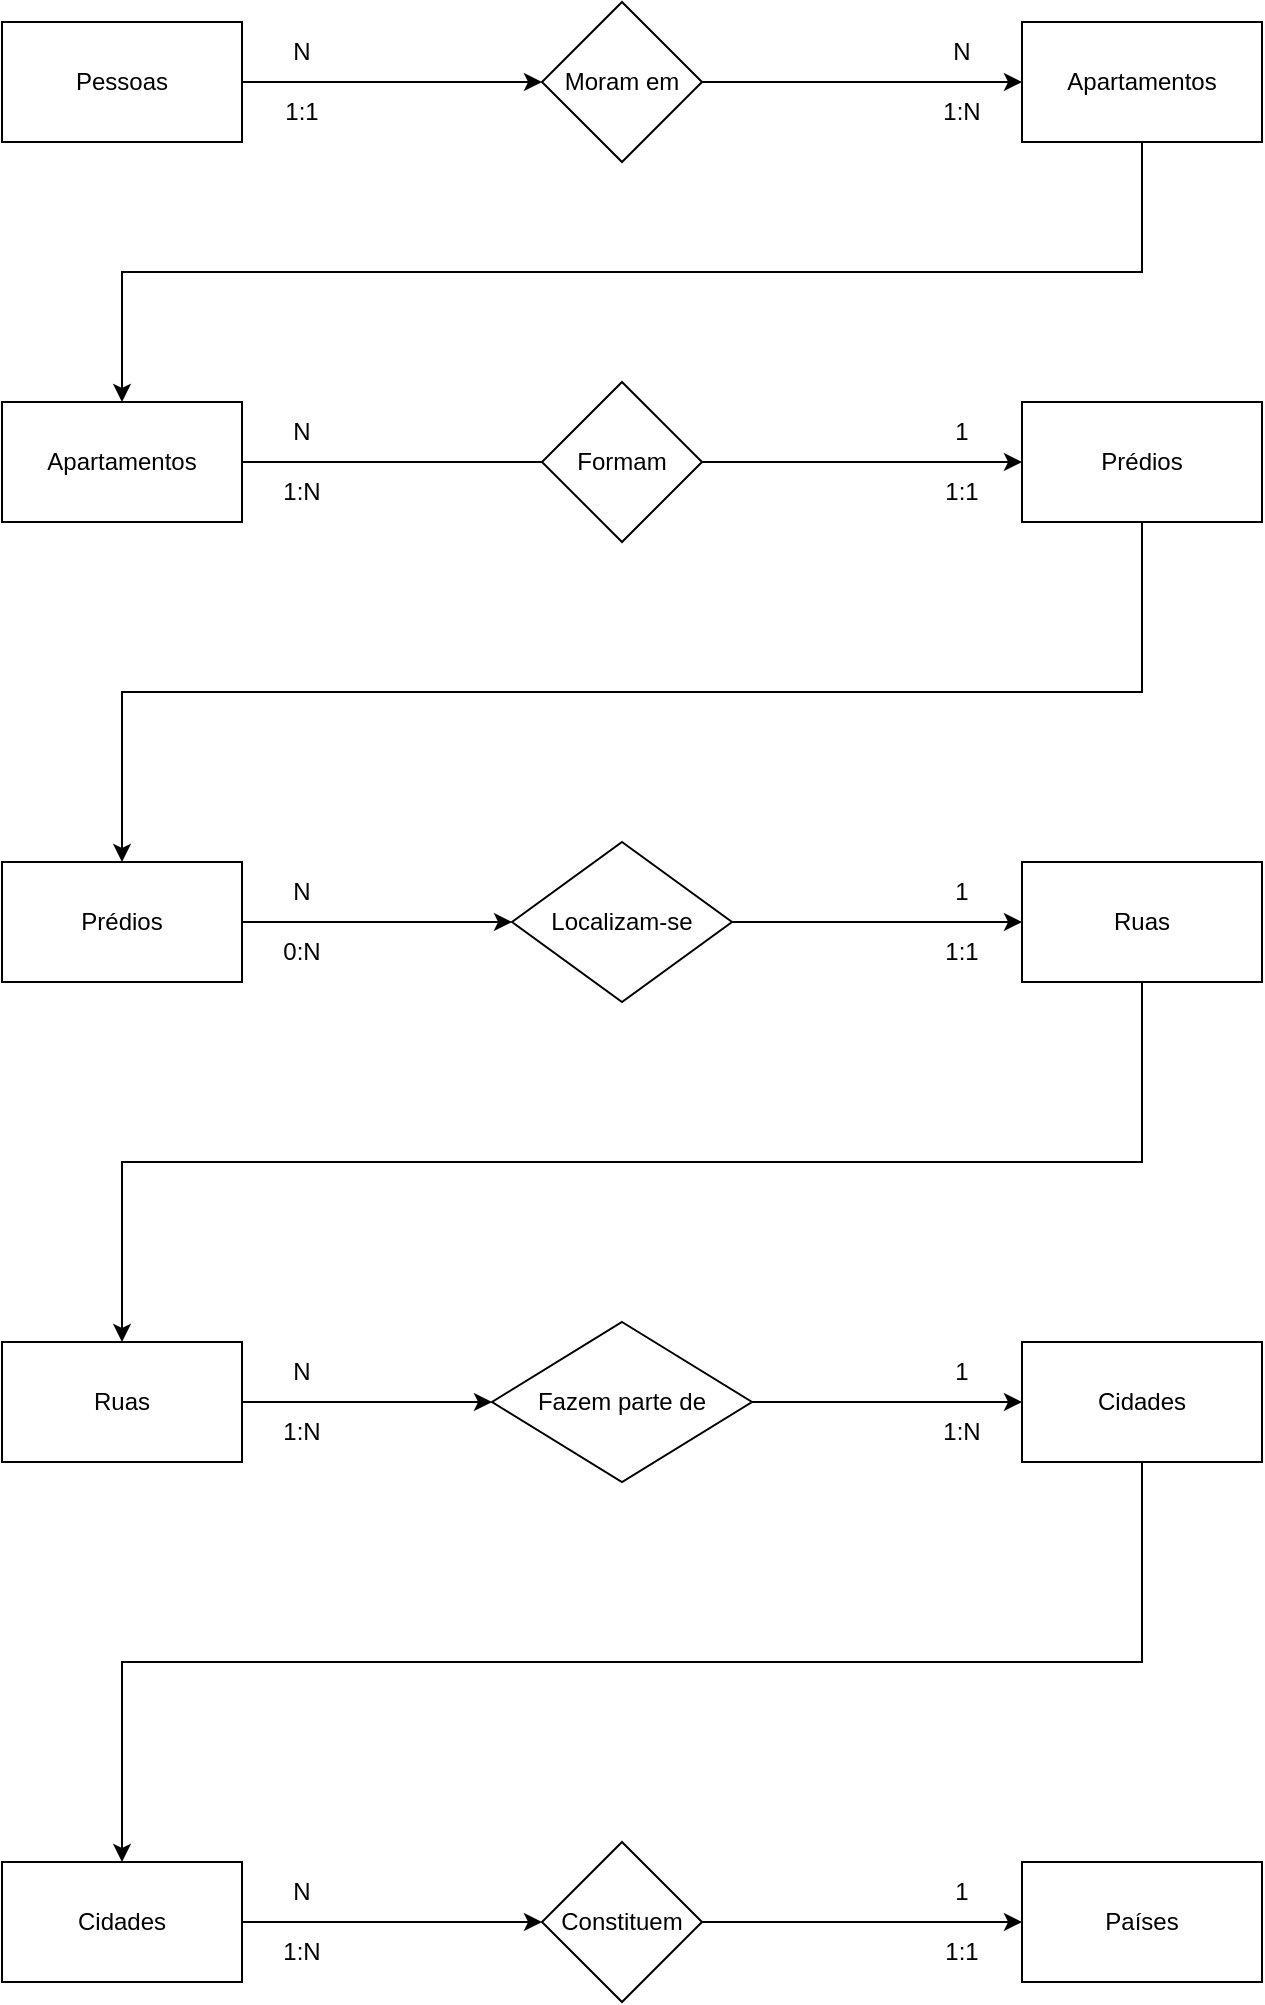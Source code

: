 <mxfile version="22.0.8" type="github">
  <diagram name="Página-1" id="ikjWl0tP85m45l9tnfvG">
    <mxGraphModel dx="880" dy="391" grid="1" gridSize="10" guides="1" tooltips="1" connect="1" arrows="1" fold="1" page="1" pageScale="1" pageWidth="850" pageHeight="1100" math="0" shadow="0">
      <root>
        <mxCell id="0" />
        <mxCell id="1" parent="0" />
        <mxCell id="3HKd5aJ6nx4CkbWXBldt-13" style="edgeStyle=orthogonalEdgeStyle;rounded=0;orthogonalLoop=1;jettySize=auto;html=1;exitX=0.5;exitY=1;exitDx=0;exitDy=0;entryX=0.5;entryY=0;entryDx=0;entryDy=0;" edge="1" parent="1" source="3HKd5aJ6nx4CkbWXBldt-2" target="3HKd5aJ6nx4CkbWXBldt-3">
          <mxGeometry relative="1" as="geometry" />
        </mxCell>
        <mxCell id="3HKd5aJ6nx4CkbWXBldt-2" value="Apartamentos" style="rounded=0;whiteSpace=wrap;html=1;" vertex="1" parent="1">
          <mxGeometry x="600" y="50" width="120" height="60" as="geometry" />
        </mxCell>
        <mxCell id="3HKd5aJ6nx4CkbWXBldt-14" style="edgeStyle=orthogonalEdgeStyle;rounded=0;orthogonalLoop=1;jettySize=auto;html=1;exitX=1;exitY=0.5;exitDx=0;exitDy=0;entryX=0;entryY=0.5;entryDx=0;entryDy=0;" edge="1" parent="1" source="3HKd5aJ6nx4CkbWXBldt-3" target="3HKd5aJ6nx4CkbWXBldt-4">
          <mxGeometry relative="1" as="geometry" />
        </mxCell>
        <mxCell id="3HKd5aJ6nx4CkbWXBldt-3" value="Apartamentos" style="rounded=0;whiteSpace=wrap;html=1;" vertex="1" parent="1">
          <mxGeometry x="90" y="240" width="120" height="60" as="geometry" />
        </mxCell>
        <mxCell id="3HKd5aJ6nx4CkbWXBldt-15" style="edgeStyle=orthogonalEdgeStyle;rounded=0;orthogonalLoop=1;jettySize=auto;html=1;exitX=0.5;exitY=1;exitDx=0;exitDy=0;entryX=0.5;entryY=0;entryDx=0;entryDy=0;" edge="1" parent="1" source="3HKd5aJ6nx4CkbWXBldt-4" target="3HKd5aJ6nx4CkbWXBldt-5">
          <mxGeometry relative="1" as="geometry" />
        </mxCell>
        <mxCell id="3HKd5aJ6nx4CkbWXBldt-4" value="Prédios" style="rounded=0;whiteSpace=wrap;html=1;" vertex="1" parent="1">
          <mxGeometry x="600" y="240" width="120" height="60" as="geometry" />
        </mxCell>
        <mxCell id="3HKd5aJ6nx4CkbWXBldt-16" style="edgeStyle=orthogonalEdgeStyle;rounded=0;orthogonalLoop=1;jettySize=auto;html=1;exitX=1;exitY=0.5;exitDx=0;exitDy=0;" edge="1" parent="1" source="3HKd5aJ6nx4CkbWXBldt-33" target="3HKd5aJ6nx4CkbWXBldt-6">
          <mxGeometry relative="1" as="geometry" />
        </mxCell>
        <mxCell id="3HKd5aJ6nx4CkbWXBldt-5" value="Prédios" style="rounded=0;whiteSpace=wrap;html=1;" vertex="1" parent="1">
          <mxGeometry x="90" y="470" width="120" height="60" as="geometry" />
        </mxCell>
        <mxCell id="3HKd5aJ6nx4CkbWXBldt-17" style="edgeStyle=orthogonalEdgeStyle;rounded=0;orthogonalLoop=1;jettySize=auto;html=1;exitX=0.5;exitY=1;exitDx=0;exitDy=0;entryX=0.5;entryY=0;entryDx=0;entryDy=0;" edge="1" parent="1" source="3HKd5aJ6nx4CkbWXBldt-6" target="3HKd5aJ6nx4CkbWXBldt-7">
          <mxGeometry relative="1" as="geometry" />
        </mxCell>
        <mxCell id="3HKd5aJ6nx4CkbWXBldt-6" value="Ruas" style="rounded=0;whiteSpace=wrap;html=1;" vertex="1" parent="1">
          <mxGeometry x="600" y="470" width="120" height="60" as="geometry" />
        </mxCell>
        <mxCell id="3HKd5aJ6nx4CkbWXBldt-18" style="edgeStyle=orthogonalEdgeStyle;rounded=0;orthogonalLoop=1;jettySize=auto;html=1;exitX=1;exitY=0.5;exitDx=0;exitDy=0;entryX=0;entryY=0.5;entryDx=0;entryDy=0;" edge="1" parent="1" source="3HKd5aJ6nx4CkbWXBldt-34" target="3HKd5aJ6nx4CkbWXBldt-8">
          <mxGeometry relative="1" as="geometry" />
        </mxCell>
        <mxCell id="3HKd5aJ6nx4CkbWXBldt-7" value="Ruas" style="rounded=0;whiteSpace=wrap;html=1;" vertex="1" parent="1">
          <mxGeometry x="90" y="710" width="120" height="60" as="geometry" />
        </mxCell>
        <mxCell id="3HKd5aJ6nx4CkbWXBldt-19" style="edgeStyle=orthogonalEdgeStyle;rounded=0;orthogonalLoop=1;jettySize=auto;html=1;exitX=0.5;exitY=1;exitDx=0;exitDy=0;entryX=0.5;entryY=0;entryDx=0;entryDy=0;" edge="1" parent="1" source="3HKd5aJ6nx4CkbWXBldt-8" target="3HKd5aJ6nx4CkbWXBldt-10">
          <mxGeometry relative="1" as="geometry" />
        </mxCell>
        <mxCell id="3HKd5aJ6nx4CkbWXBldt-8" value="Cidades" style="rounded=0;whiteSpace=wrap;html=1;" vertex="1" parent="1">
          <mxGeometry x="600" y="710" width="120" height="60" as="geometry" />
        </mxCell>
        <mxCell id="3HKd5aJ6nx4CkbWXBldt-26" style="edgeStyle=orthogonalEdgeStyle;rounded=0;orthogonalLoop=1;jettySize=auto;html=1;exitX=1;exitY=0.5;exitDx=0;exitDy=0;" edge="1" parent="1" source="3HKd5aJ6nx4CkbWXBldt-9" target="3HKd5aJ6nx4CkbWXBldt-25">
          <mxGeometry relative="1" as="geometry" />
        </mxCell>
        <mxCell id="3HKd5aJ6nx4CkbWXBldt-9" value="Pessoas" style="rounded=0;whiteSpace=wrap;html=1;" vertex="1" parent="1">
          <mxGeometry x="90" y="50" width="120" height="60" as="geometry" />
        </mxCell>
        <mxCell id="3HKd5aJ6nx4CkbWXBldt-20" style="edgeStyle=orthogonalEdgeStyle;rounded=0;orthogonalLoop=1;jettySize=auto;html=1;exitX=1;exitY=0.5;exitDx=0;exitDy=0;entryX=0;entryY=0.5;entryDx=0;entryDy=0;" edge="1" parent="1" source="3HKd5aJ6nx4CkbWXBldt-35" target="3HKd5aJ6nx4CkbWXBldt-11">
          <mxGeometry relative="1" as="geometry" />
        </mxCell>
        <mxCell id="3HKd5aJ6nx4CkbWXBldt-10" value="Cidades" style="rounded=0;whiteSpace=wrap;html=1;" vertex="1" parent="1">
          <mxGeometry x="90" y="970" width="120" height="60" as="geometry" />
        </mxCell>
        <mxCell id="3HKd5aJ6nx4CkbWXBldt-11" value="Países" style="rounded=0;whiteSpace=wrap;html=1;" vertex="1" parent="1">
          <mxGeometry x="600" y="970" width="120" height="60" as="geometry" />
        </mxCell>
        <mxCell id="3HKd5aJ6nx4CkbWXBldt-27" style="edgeStyle=orthogonalEdgeStyle;rounded=0;orthogonalLoop=1;jettySize=auto;html=1;exitX=1;exitY=0.5;exitDx=0;exitDy=0;entryX=0;entryY=0.5;entryDx=0;entryDy=0;" edge="1" parent="1" source="3HKd5aJ6nx4CkbWXBldt-25" target="3HKd5aJ6nx4CkbWXBldt-2">
          <mxGeometry relative="1" as="geometry" />
        </mxCell>
        <mxCell id="3HKd5aJ6nx4CkbWXBldt-25" value="Moram em" style="rhombus;whiteSpace=wrap;html=1;" vertex="1" parent="1">
          <mxGeometry x="360" y="40" width="80" height="80" as="geometry" />
        </mxCell>
        <mxCell id="3HKd5aJ6nx4CkbWXBldt-31" value="Formam" style="rhombus;whiteSpace=wrap;html=1;" vertex="1" parent="1">
          <mxGeometry x="360" y="230" width="80" height="80" as="geometry" />
        </mxCell>
        <mxCell id="3HKd5aJ6nx4CkbWXBldt-36" value="" style="edgeStyle=orthogonalEdgeStyle;rounded=0;orthogonalLoop=1;jettySize=auto;html=1;exitX=1;exitY=0.5;exitDx=0;exitDy=0;" edge="1" parent="1" source="3HKd5aJ6nx4CkbWXBldt-5" target="3HKd5aJ6nx4CkbWXBldt-33">
          <mxGeometry relative="1" as="geometry">
            <mxPoint x="210" y="500" as="sourcePoint" />
            <mxPoint x="600" y="500" as="targetPoint" />
          </mxGeometry>
        </mxCell>
        <mxCell id="3HKd5aJ6nx4CkbWXBldt-33" value="Localizam-se" style="rhombus;whiteSpace=wrap;html=1;" vertex="1" parent="1">
          <mxGeometry x="345" y="460" width="110" height="80" as="geometry" />
        </mxCell>
        <mxCell id="3HKd5aJ6nx4CkbWXBldt-37" value="" style="edgeStyle=orthogonalEdgeStyle;rounded=0;orthogonalLoop=1;jettySize=auto;html=1;exitX=1;exitY=0.5;exitDx=0;exitDy=0;entryX=0;entryY=0.5;entryDx=0;entryDy=0;" edge="1" parent="1" source="3HKd5aJ6nx4CkbWXBldt-7" target="3HKd5aJ6nx4CkbWXBldt-34">
          <mxGeometry relative="1" as="geometry">
            <mxPoint x="210" y="740" as="sourcePoint" />
            <mxPoint x="600" y="740" as="targetPoint" />
          </mxGeometry>
        </mxCell>
        <mxCell id="3HKd5aJ6nx4CkbWXBldt-34" value="Fazem parte de" style="rhombus;whiteSpace=wrap;html=1;" vertex="1" parent="1">
          <mxGeometry x="335" y="700" width="130" height="80" as="geometry" />
        </mxCell>
        <mxCell id="3HKd5aJ6nx4CkbWXBldt-38" value="" style="edgeStyle=orthogonalEdgeStyle;rounded=0;orthogonalLoop=1;jettySize=auto;html=1;exitX=1;exitY=0.5;exitDx=0;exitDy=0;entryX=0;entryY=0.5;entryDx=0;entryDy=0;" edge="1" parent="1" source="3HKd5aJ6nx4CkbWXBldt-10" target="3HKd5aJ6nx4CkbWXBldt-35">
          <mxGeometry relative="1" as="geometry">
            <mxPoint x="210" y="1000" as="sourcePoint" />
            <mxPoint x="600" y="1000" as="targetPoint" />
          </mxGeometry>
        </mxCell>
        <mxCell id="3HKd5aJ6nx4CkbWXBldt-35" value="Constituem" style="rhombus;whiteSpace=wrap;html=1;" vertex="1" parent="1">
          <mxGeometry x="360" y="960" width="80" height="80" as="geometry" />
        </mxCell>
        <mxCell id="3HKd5aJ6nx4CkbWXBldt-39" value="N" style="text;strokeColor=none;align=center;fillColor=none;html=1;verticalAlign=middle;whiteSpace=wrap;rounded=0;" vertex="1" parent="1">
          <mxGeometry x="210" y="50" width="60" height="30" as="geometry" />
        </mxCell>
        <mxCell id="3HKd5aJ6nx4CkbWXBldt-40" value="N" style="text;strokeColor=none;align=center;fillColor=none;html=1;verticalAlign=middle;whiteSpace=wrap;rounded=0;" vertex="1" parent="1">
          <mxGeometry x="540" y="50" width="60" height="30" as="geometry" />
        </mxCell>
        <mxCell id="3HKd5aJ6nx4CkbWXBldt-41" value="N" style="text;strokeColor=none;align=center;fillColor=none;html=1;verticalAlign=middle;whiteSpace=wrap;rounded=0;" vertex="1" parent="1">
          <mxGeometry x="210" y="240" width="60" height="30" as="geometry" />
        </mxCell>
        <mxCell id="3HKd5aJ6nx4CkbWXBldt-42" value="1" style="text;strokeColor=none;align=center;fillColor=none;html=1;verticalAlign=middle;whiteSpace=wrap;rounded=0;" vertex="1" parent="1">
          <mxGeometry x="540" y="240" width="60" height="30" as="geometry" />
        </mxCell>
        <mxCell id="3HKd5aJ6nx4CkbWXBldt-43" value="N" style="text;strokeColor=none;align=center;fillColor=none;html=1;verticalAlign=middle;whiteSpace=wrap;rounded=0;" vertex="1" parent="1">
          <mxGeometry x="210" y="470" width="60" height="30" as="geometry" />
        </mxCell>
        <mxCell id="3HKd5aJ6nx4CkbWXBldt-45" value="1" style="text;strokeColor=none;align=center;fillColor=none;html=1;verticalAlign=middle;whiteSpace=wrap;rounded=0;" vertex="1" parent="1">
          <mxGeometry x="540" y="470" width="60" height="30" as="geometry" />
        </mxCell>
        <mxCell id="3HKd5aJ6nx4CkbWXBldt-46" value="N" style="text;strokeColor=none;align=center;fillColor=none;html=1;verticalAlign=middle;whiteSpace=wrap;rounded=0;" vertex="1" parent="1">
          <mxGeometry x="210" y="710" width="60" height="30" as="geometry" />
        </mxCell>
        <mxCell id="3HKd5aJ6nx4CkbWXBldt-47" value="1" style="text;strokeColor=none;align=center;fillColor=none;html=1;verticalAlign=middle;whiteSpace=wrap;rounded=0;" vertex="1" parent="1">
          <mxGeometry x="540" y="710" width="60" height="30" as="geometry" />
        </mxCell>
        <mxCell id="3HKd5aJ6nx4CkbWXBldt-48" value="N" style="text;strokeColor=none;align=center;fillColor=none;html=1;verticalAlign=middle;whiteSpace=wrap;rounded=0;" vertex="1" parent="1">
          <mxGeometry x="210" y="970" width="60" height="30" as="geometry" />
        </mxCell>
        <mxCell id="3HKd5aJ6nx4CkbWXBldt-49" value="1" style="text;strokeColor=none;align=center;fillColor=none;html=1;verticalAlign=middle;whiteSpace=wrap;rounded=0;" vertex="1" parent="1">
          <mxGeometry x="540" y="970" width="60" height="30" as="geometry" />
        </mxCell>
        <mxCell id="3HKd5aJ6nx4CkbWXBldt-50" value="1:1" style="text;strokeColor=none;align=center;fillColor=none;html=1;verticalAlign=middle;whiteSpace=wrap;rounded=0;" vertex="1" parent="1">
          <mxGeometry x="210" y="80" width="60" height="30" as="geometry" />
        </mxCell>
        <mxCell id="3HKd5aJ6nx4CkbWXBldt-51" value="1:N" style="text;strokeColor=none;align=center;fillColor=none;html=1;verticalAlign=middle;whiteSpace=wrap;rounded=0;" vertex="1" parent="1">
          <mxGeometry x="540" y="80" width="60" height="30" as="geometry" />
        </mxCell>
        <mxCell id="3HKd5aJ6nx4CkbWXBldt-52" value="1:N" style="text;strokeColor=none;align=center;fillColor=none;html=1;verticalAlign=middle;whiteSpace=wrap;rounded=0;" vertex="1" parent="1">
          <mxGeometry x="210" y="270" width="60" height="30" as="geometry" />
        </mxCell>
        <mxCell id="3HKd5aJ6nx4CkbWXBldt-53" value="1:1" style="text;strokeColor=none;align=center;fillColor=none;html=1;verticalAlign=middle;whiteSpace=wrap;rounded=0;" vertex="1" parent="1">
          <mxGeometry x="540" y="270" width="60" height="30" as="geometry" />
        </mxCell>
        <mxCell id="3HKd5aJ6nx4CkbWXBldt-54" value="0:N" style="text;strokeColor=none;align=center;fillColor=none;html=1;verticalAlign=middle;whiteSpace=wrap;rounded=0;" vertex="1" parent="1">
          <mxGeometry x="210" y="500" width="60" height="30" as="geometry" />
        </mxCell>
        <mxCell id="3HKd5aJ6nx4CkbWXBldt-55" value="1:1" style="text;strokeColor=none;align=center;fillColor=none;html=1;verticalAlign=middle;whiteSpace=wrap;rounded=0;" vertex="1" parent="1">
          <mxGeometry x="540" y="500" width="60" height="30" as="geometry" />
        </mxCell>
        <mxCell id="3HKd5aJ6nx4CkbWXBldt-56" value="1:N" style="text;strokeColor=none;align=center;fillColor=none;html=1;verticalAlign=middle;whiteSpace=wrap;rounded=0;" vertex="1" parent="1">
          <mxGeometry x="210" y="740" width="60" height="30" as="geometry" />
        </mxCell>
        <mxCell id="3HKd5aJ6nx4CkbWXBldt-58" value="1:N" style="text;strokeColor=none;align=center;fillColor=none;html=1;verticalAlign=middle;whiteSpace=wrap;rounded=0;" vertex="1" parent="1">
          <mxGeometry x="540" y="740" width="60" height="30" as="geometry" />
        </mxCell>
        <mxCell id="3HKd5aJ6nx4CkbWXBldt-59" value="1:N" style="text;strokeColor=none;align=center;fillColor=none;html=1;verticalAlign=middle;whiteSpace=wrap;rounded=0;" vertex="1" parent="1">
          <mxGeometry x="210" y="1000" width="60" height="30" as="geometry" />
        </mxCell>
        <mxCell id="3HKd5aJ6nx4CkbWXBldt-60" value="1:1" style="text;strokeColor=none;align=center;fillColor=none;html=1;verticalAlign=middle;whiteSpace=wrap;rounded=0;" vertex="1" parent="1">
          <mxGeometry x="540" y="1000" width="60" height="30" as="geometry" />
        </mxCell>
      </root>
    </mxGraphModel>
  </diagram>
</mxfile>
